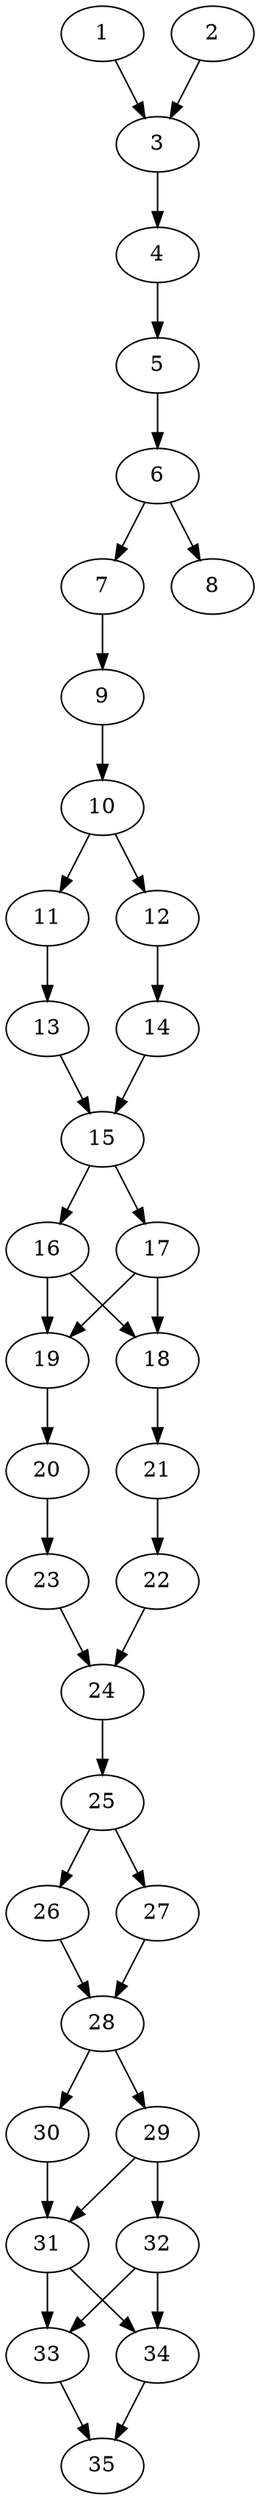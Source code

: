 // DAG automatically generated by daggen at Thu Oct  3 14:05:37 2019
// ./daggen --dot -n 35 --ccr 0.3 --fat 0.3 --regular 0.9 --density 0.9 --mindata 5242880 --maxdata 52428800 
digraph G {
  1 [size="129409707", alpha="0.12", expect_size="38822912"] 
  1 -> 3 [size ="38822912"]
  2 [size="130129920", alpha="0.12", expect_size="39038976"] 
  2 -> 3 [size ="39038976"]
  3 [size="159655253", alpha="0.05", expect_size="47896576"] 
  3 -> 4 [size ="47896576"]
  4 [size="71376213", alpha="0.07", expect_size="21412864"] 
  4 -> 5 [size ="21412864"]
  5 [size="116910080", alpha="0.11", expect_size="35073024"] 
  5 -> 6 [size ="35073024"]
  6 [size="120664747", alpha="0.01", expect_size="36199424"] 
  6 -> 7 [size ="36199424"]
  6 -> 8 [size ="36199424"]
  7 [size="134031360", alpha="0.00", expect_size="40209408"] 
  7 -> 9 [size ="40209408"]
  8 [size="118548480", alpha="0.04", expect_size="35564544"] 
  9 [size="154914133", alpha="0.12", expect_size="46474240"] 
  9 -> 10 [size ="46474240"]
  10 [size="144882347", alpha="0.02", expect_size="43464704"] 
  10 -> 11 [size ="43464704"]
  10 -> 12 [size ="43464704"]
  11 [size="112670720", alpha="0.14", expect_size="33801216"] 
  11 -> 13 [size ="33801216"]
  12 [size="46127787", alpha="0.07", expect_size="13838336"] 
  12 -> 14 [size ="13838336"]
  13 [size="137472000", alpha="0.16", expect_size="41241600"] 
  13 -> 15 [size ="41241600"]
  14 [size="22060373", alpha="0.12", expect_size="6618112"] 
  14 -> 15 [size ="6618112"]
  15 [size="76229973", alpha="0.00", expect_size="22868992"] 
  15 -> 16 [size ="22868992"]
  15 -> 17 [size ="22868992"]
  16 [size="159928320", alpha="0.00", expect_size="47978496"] 
  16 -> 18 [size ="47978496"]
  16 -> 19 [size ="47978496"]
  17 [size="166273707", alpha="0.18", expect_size="49882112"] 
  17 -> 18 [size ="49882112"]
  17 -> 19 [size ="49882112"]
  18 [size="169400320", alpha="0.09", expect_size="50820096"] 
  18 -> 21 [size ="50820096"]
  19 [size="41687040", alpha="0.15", expect_size="12506112"] 
  19 -> 20 [size ="12506112"]
  20 [size="132194987", alpha="0.16", expect_size="39658496"] 
  20 -> 23 [size ="39658496"]
  21 [size="150166187", alpha="0.11", expect_size="45049856"] 
  21 -> 22 [size ="45049856"]
  22 [size="101242880", alpha="0.01", expect_size="30372864"] 
  22 -> 24 [size ="30372864"]
  23 [size="154439680", alpha="0.09", expect_size="46331904"] 
  23 -> 24 [size ="46331904"]
  24 [size="124364800", alpha="0.04", expect_size="37309440"] 
  24 -> 25 [size ="37309440"]
  25 [size="59395413", alpha="0.11", expect_size="17818624"] 
  25 -> 26 [size ="17818624"]
  25 -> 27 [size ="17818624"]
  26 [size="59893760", alpha="0.11", expect_size="17968128"] 
  26 -> 28 [size ="17968128"]
  27 [size="63307093", alpha="0.06", expect_size="18992128"] 
  27 -> 28 [size ="18992128"]
  28 [size="45557760", alpha="0.15", expect_size="13667328"] 
  28 -> 29 [size ="13667328"]
  28 -> 30 [size ="13667328"]
  29 [size="116879360", alpha="0.00", expect_size="35063808"] 
  29 -> 31 [size ="35063808"]
  29 -> 32 [size ="35063808"]
  30 [size="76151467", alpha="0.02", expect_size="22845440"] 
  30 -> 31 [size ="22845440"]
  31 [size="44530347", alpha="0.16", expect_size="13359104"] 
  31 -> 33 [size ="13359104"]
  31 -> 34 [size ="13359104"]
  32 [size="133946027", alpha="0.13", expect_size="40183808"] 
  32 -> 33 [size ="40183808"]
  32 -> 34 [size ="40183808"]
  33 [size="142486187", alpha="0.06", expect_size="42745856"] 
  33 -> 35 [size ="42745856"]
  34 [size="55043413", alpha="0.19", expect_size="16513024"] 
  34 -> 35 [size ="16513024"]
  35 [size="82807467", alpha="0.00", expect_size="24842240"] 
}
